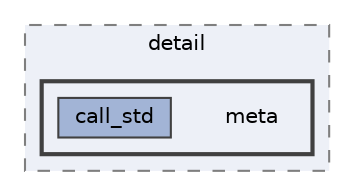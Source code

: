 digraph "/home/ale/sparse-matrix/json/include/nlohmann/detail/meta"
{
 // LATEX_PDF_SIZE
  bgcolor="transparent";
  edge [fontname=Helvetica,fontsize=10,labelfontname=Helvetica,labelfontsize=10];
  node [fontname=Helvetica,fontsize=10,shape=box,height=0.2,width=0.4];
  compound=true
  subgraph clusterdir_7ae8f27d4a14f13abfe4fc5ed81e8cc5 {
    graph [ bgcolor="#edf0f7", pencolor="grey50", label="detail", fontname=Helvetica,fontsize=10 style="filled,dashed", URL="dir_7ae8f27d4a14f13abfe4fc5ed81e8cc5.html",tooltip=""]
  subgraph clusterdir_2f997c56003d44643cc4fb1ef3dd29c3 {
    graph [ bgcolor="#edf0f7", pencolor="grey25", label="", fontname=Helvetica,fontsize=10 style="filled,bold", URL="dir_2f997c56003d44643cc4fb1ef3dd29c3.html",tooltip=""]
    dir_2f997c56003d44643cc4fb1ef3dd29c3 [shape=plaintext, label="meta"];
  dir_c06da8adb067d8cf5ee3f900c490441a [label="call_std", fillcolor="#a2b4d6", color="grey25", style="filled", URL="dir_c06da8adb067d8cf5ee3f900c490441a.html",tooltip=""];
  }
  }
}
